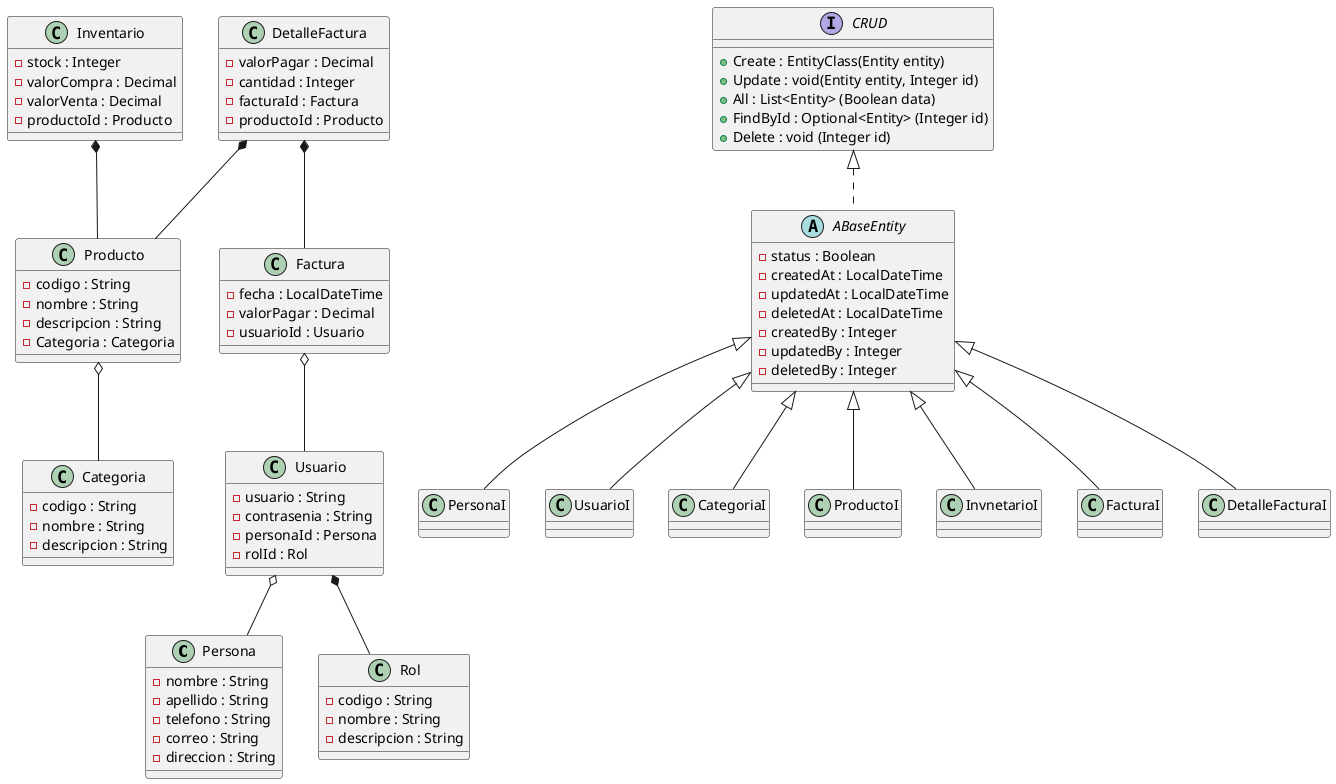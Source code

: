 @startuml

class Persona{
    - nombre : String
    - apellido : String
    - telefono : String
    - correo : String
    - direccion : String
    
}
class Rol{
    - codigo : String
    - nombre : String
    - descripcion : String
}
    

class Usuario{
    - usuario : String
    - contrasenia : String
    - personaId : Persona
    - rolId : Rol
}

class Categoria{
    - codigo : String
    - nombre : String
    - descripcion : String
}

class Producto{
    - codigo : String
    - nombre : String
    - descripcion : String
    - Categoria : Categoria
}

class Inventario{
    - stock : Integer
    - valorCompra : Decimal
    - valorVenta : Decimal
    - productoId : Producto
}
class Factura{
    - fecha : LocalDateTime
    - valorPagar : Decimal
    - usuarioId : Usuario
}
    
class DetalleFactura{
    - valorPagar : Decimal
    - cantidad : Integer
    - facturaId : Factura
    - productoId : Producto    
}

interface CRUD{
    + Create : EntityClass(Entity entity)
    + Update : void(Entity entity, Integer id)
    + All : List<Entity> (Boolean data)
    + FindById : Optional<Entity> (Integer id) 
    + Delete : void (Integer id)
}

abstract class ABaseEntity implements CRUD{
    - status : Boolean
    - createdAt : LocalDateTime
    - updatedAt : LocalDateTime
    - deletedAt : LocalDateTime
    - createdBy : Integer
    - updatedBy : Integer
    - deletedBy : Integer
}

class PersonaI extends ABaseEntity{

}
class UsuarioI extends ABaseEntity{

}
class CategoriaI extends ABaseEntity{

}
class ProductoI extends ABaseEntity{

}
class InvnetarioI extends ABaseEntity{

}
class FacturaI extends ABaseEntity{

}
class DetalleFacturaI extends ABaseEntity{

}

Usuario o-- Persona
Usuario *-- Rol
Producto o-- Categoria
Inventario *-- Producto
Factura o-- Usuario
DetalleFactura *-- Factura
DetalleFactura *-- Producto



@enduml